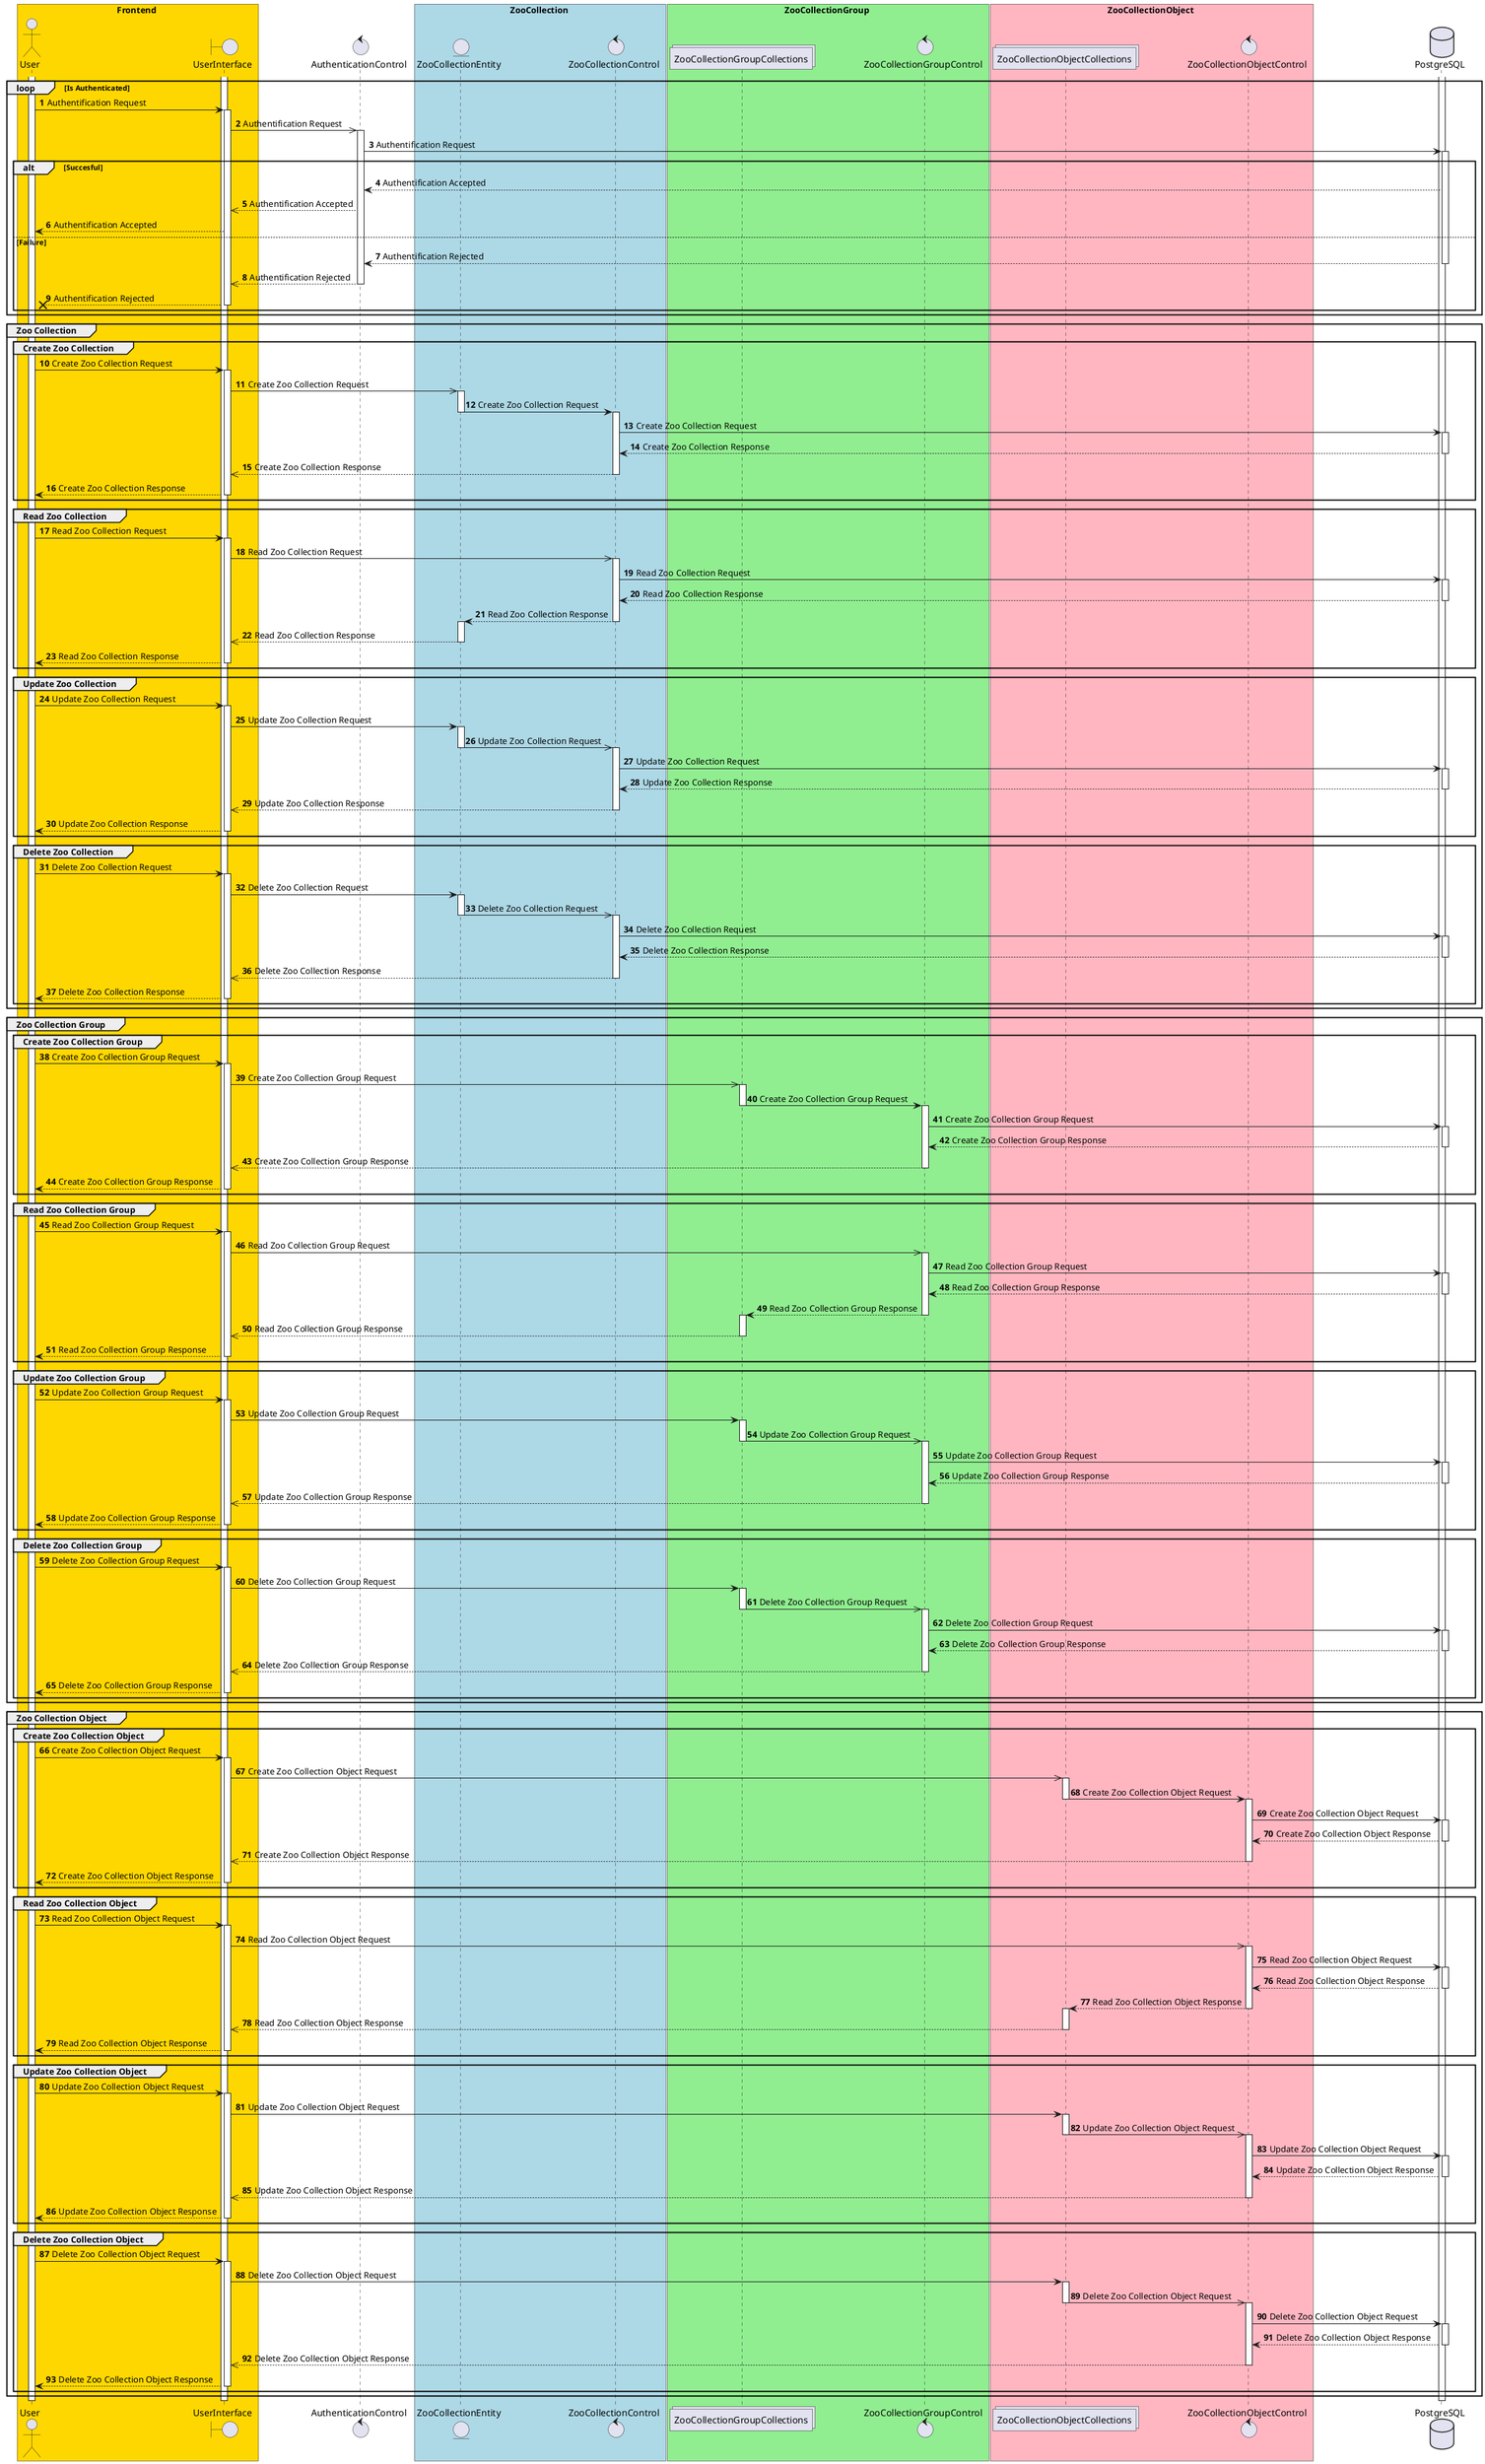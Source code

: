 @startuml
autonumber


box Frontend #Gold
    actor User as user
    activate user

    boundary UserInterface as ui
    activate ui
end box

control AuthenticationControl as authcontrol


box ZooCollection #LightBlue
    entity ZooCollectionEntity as zcentity
    control ZooCollectionControl as zccontrol
end box


box ZooCollectionGroup #LightGreen
    collections ZooCollectionGroupCollections as zcgcollections
    control ZooCollectionGroupControl as zcgcontrol
end box

box ZooCollectionObject #LightPink
    collections ZooCollectionObjectCollections as zcocollections
    control ZooCollectionObjectControl as zcocontrol
end box


database PostgreSQL as postgre
activate postgre


loop Is Authenticated
    user -> ui : Authentification Request
    activate ui
    ui ->> authcontrol ++ : Authentification Request
    authcontrol -> postgre ++ : Authentification Request

    alt Succesful
        postgre --> authcontrol : Authentification Accepted
        authcontrol -->> ui : Authentification Accepted
        ui --> user : Authentification Accepted
    else Failure
        postgre --> authcontrol -- : Authentification Rejected
        authcontrol -->> ui -- : Authentification Rejected
        ui -->x user : Authentification Rejected
        deactivate ui
    end
end

autoactivate on
    
group Zoo Collection
    group Create Zoo Collection
        user -> ui : Create Zoo Collection Request
        ui ->> zcentity ++ : Create Zoo Collection Request
        zcentity -> zccontrol --++ : Create Zoo Collection Request
        zccontrol -> postgre : Create Zoo Collection Request
        zccontrol <-- postgre : Create Zoo Collection Response
        ui <<-- zccontrol : Create Zoo Collection Response
        user <-- ui : Create Zoo Collection Response
	end

    group Read Zoo Collection
        user -> ui : Read Zoo Collection Request
        ui ->> zccontrol : Read Zoo Collection Request
        zccontrol -> postgre : Read Zoo Collection Request
        zccontrol <-- postgre : Read Zoo Collection Response
        zcentity <-- zccontrol --++ : Read Zoo Collection Response
        ui <<-- zcentity : Read Zoo Collection Response
        user <-- ui : Read Zoo Collection Response
    end

    group Update Zoo Collection
        user -> ui : Update Zoo Collection Request
        ui -> zcentity : Update Zoo Collection Request
        zcentity ->> zccontrol --++ : Update Zoo Collection Request
        zccontrol -> postgre : Update Zoo Collection Request
        zccontrol <-- postgre : Update Zoo Collection Response
        ui <<-- zccontrol : Update Zoo Collection Response
        user <-- ui : Update Zoo Collection Response
    end

    group Delete Zoo Collection
        user -> ui : Delete Zoo Collection Request
        ui -> zcentity : Delete Zoo Collection Request
        zcentity ->> zccontrol --++ : Delete Zoo Collection Request
        zccontrol -> postgre : Delete Zoo Collection Request
        zccontrol <-- postgre : Delete Zoo Collection Response
        ui <<-- zccontrol : Delete Zoo Collection Response
        user <-- ui : Delete Zoo Collection Response
    end
end


group Zoo Collection Group
    group Create Zoo Collection Group
        user -> ui : Create Zoo Collection Group Request
        ui ->> zcgcollections ++ : Create Zoo Collection Group Request
        zcgcollections -> zcgcontrol --++ : Create Zoo Collection Group Request
        zcgcontrol -> postgre : Create Zoo Collection Group Request
        zcgcontrol <-- postgre : Create Zoo Collection Group Response
        ui <<-- zcgcontrol : Create Zoo Collection Group Response
        user <-- ui : Create Zoo Collection Group Response
	end

    group Read Zoo Collection Group
        user -> ui : Read Zoo Collection Group Request
        ui ->> zcgcontrol : Read Zoo Collection Group Request
        zcgcontrol -> postgre : Read Zoo Collection Group Request
        zcgcontrol <-- postgre : Read Zoo Collection Group Response
        zcgcollections <-- zcgcontrol --++ : Read Zoo Collection Group Response
        ui <<-- zcgcollections : Read Zoo Collection Group Response
        user <-- ui : Read Zoo Collection Group Response
    end

    group Update Zoo Collection Group
        user -> ui : Update Zoo Collection Group Request
        ui -> zcgcollections : Update Zoo Collection Group Request
        zcgcollections ->> zcgcontrol --++ : Update Zoo Collection Group Request
        zcgcontrol -> postgre : Update Zoo Collection Group Request
        zcgcontrol <-- postgre : Update Zoo Collection Group Response
        ui <<-- zcgcontrol : Update Zoo Collection Group Response
        user <-- ui : Update Zoo Collection Group Response
    end

    group Delete Zoo Collection Group
        user -> ui : Delete Zoo Collection Group Request
        ui -> zcgcollections : Delete Zoo Collection Group Request
        zcgcollections ->> zcgcontrol --++ : Delete Zoo Collection Group Request
        zcgcontrol -> postgre : Delete Zoo Collection Group Request
        zcgcontrol <-- postgre : Delete Zoo Collection Group Response
        ui <<-- zcgcontrol : Delete Zoo Collection Group Response
        user <-- ui : Delete Zoo Collection Group Response
    end
end


group Zoo Collection Object
    group Create Zoo Collection Object
        user -> ui : Create Zoo Collection Object Request
        ui ->> zcocollections ++ : Create Zoo Collection Object Request
        zcocollections -> zcocontrol --++ : Create Zoo Collection Object Request
        zcocontrol -> postgre : Create Zoo Collection Object Request
        zcocontrol <-- postgre : Create Zoo Collection Object Response
        ui <<-- zcocontrol : Create Zoo Collection Object Response
        user <-- ui : Create Zoo Collection Object Response
	end

    group Read Zoo Collection Object
        user -> ui : Read Zoo Collection Object Request
        ui ->> zcocontrol : Read Zoo Collection Object Request
        zcocontrol -> postgre : Read Zoo Collection Object Request
        zcocontrol <-- postgre : Read Zoo Collection Object Response
        zcocollections <-- zcocontrol --++ : Read Zoo Collection Object Response
        ui <<-- zcocollections : Read Zoo Collection Object Response
        user <-- ui : Read Zoo Collection Object Response
    end

    group Update Zoo Collection Object
        user -> ui : Update Zoo Collection Object Request
        ui -> zcocollections : Update Zoo Collection Object Request
        zcocollections ->> zcocontrol --++ : Update Zoo Collection Object Request
        zcocontrol -> postgre : Update Zoo Collection Object Request
        zcocontrol <-- postgre : Update Zoo Collection Object Response
        ui <<-- zcocontrol : Update Zoo Collection Object Response
        user <-- ui : Update Zoo Collection Object Response
    end

    group Delete Zoo Collection Object
        user -> ui : Delete Zoo Collection Object Request
        ui -> zcocollections : Delete Zoo Collection Object Request
        zcocollections ->> zcocontrol --++ : Delete Zoo Collection Object Request
        zcocontrol -> postgre : Delete Zoo Collection Object Request
        zcocontrol <-- postgre : Delete Zoo Collection Object Response
        ui <<-- zcocontrol : Delete Zoo Collection Object Response
        user <-- ui : Delete Zoo Collection Object Response
    end
end
    

deactivate ui
deactivate user
deactivate postgre
@enduml
